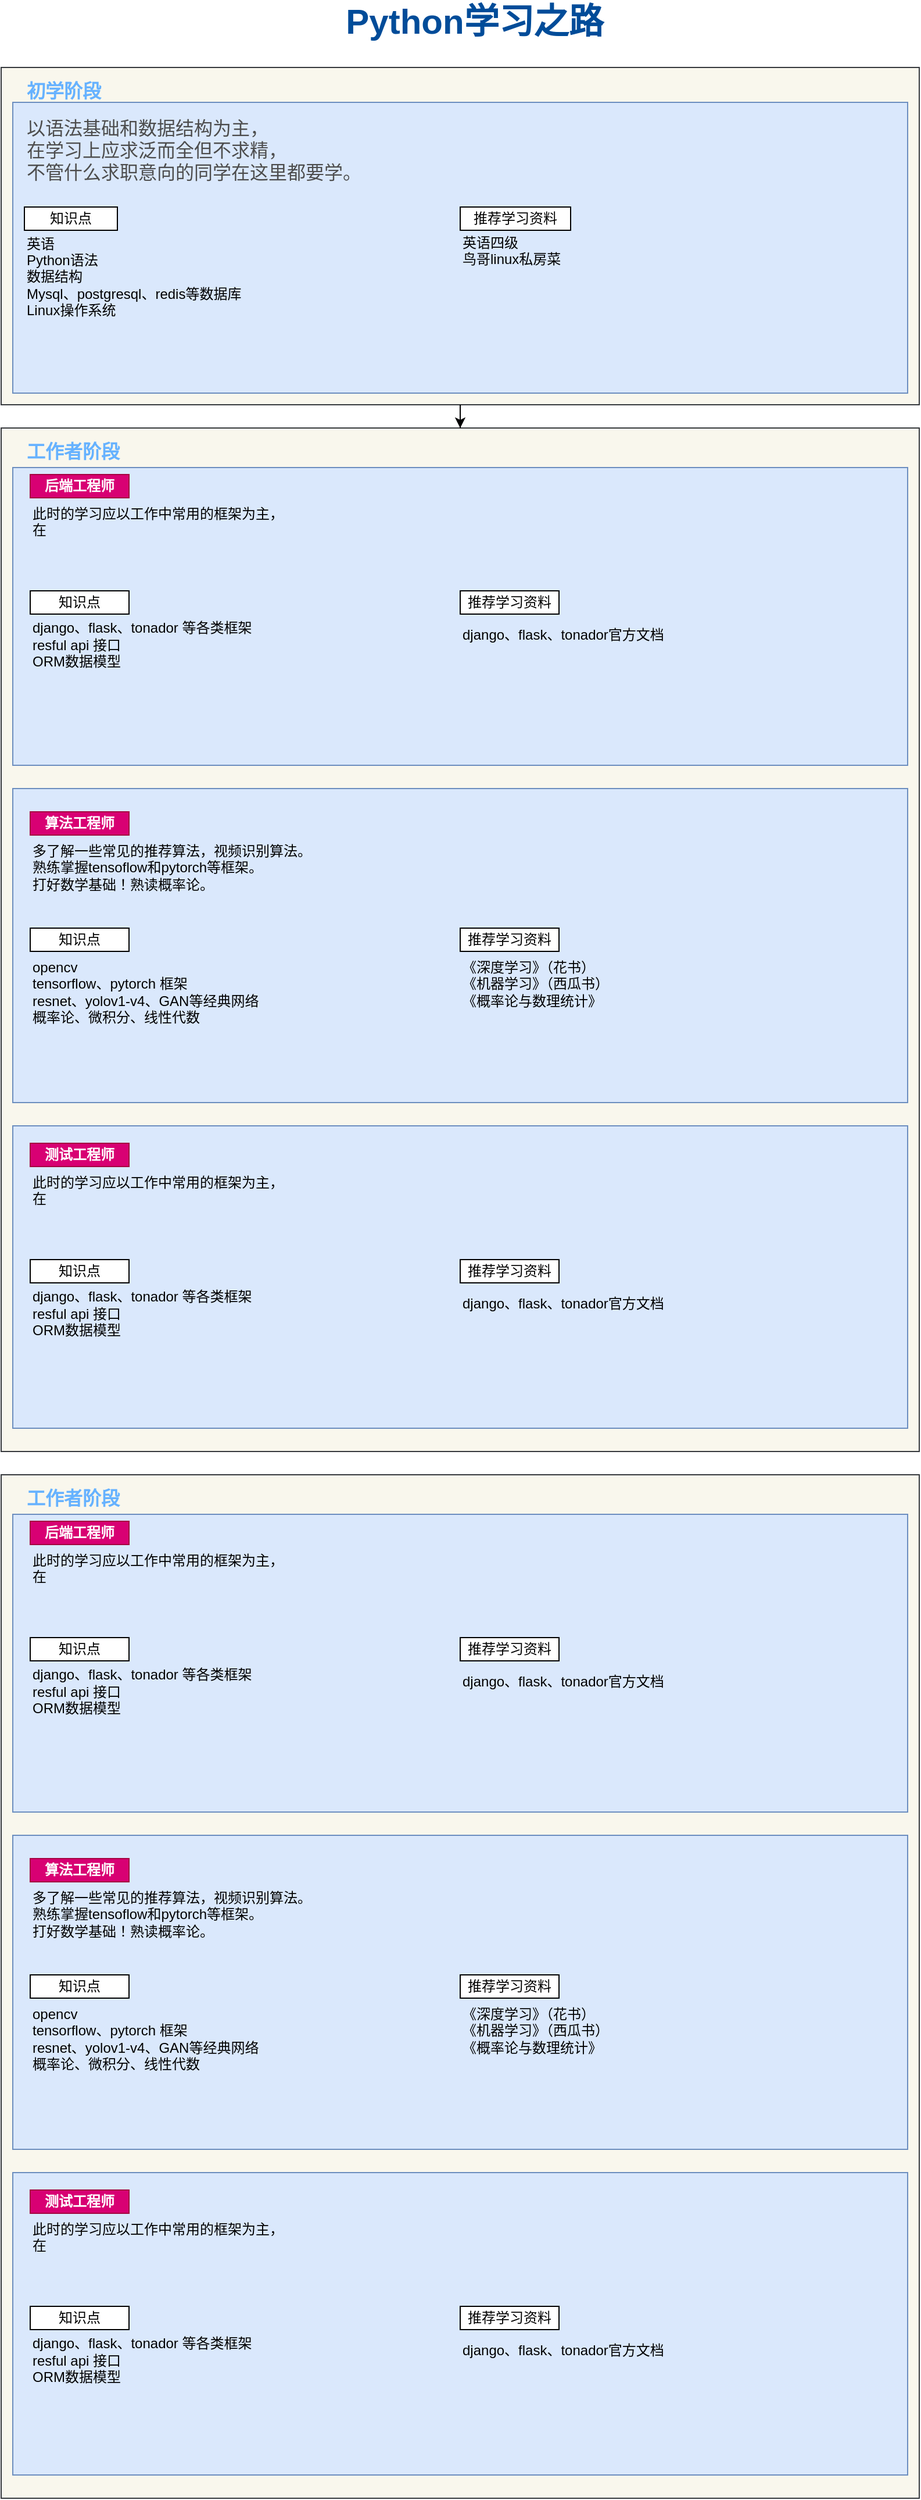<mxfile version="13.6.4" type="github">
  <diagram id="l5rkMX41A2DQlqJ6bJBF" name="Page-1">
    <mxGraphModel dx="2031" dy="1130" grid="1" gridSize="10" guides="1" tooltips="1" connect="1" arrows="1" fold="1" page="1" pageScale="1" pageWidth="850" pageHeight="1100" math="0" shadow="0">
      <root>
        <mxCell id="0" />
        <mxCell id="1" parent="0" />
        <mxCell id="UAcBqdveJcMJWKJadwkK-5" value="" style="rounded=0;whiteSpace=wrap;html=1;fillColor=#f9f7ed;strokeColor=#36393d;" vertex="1" parent="1">
          <mxGeometry x="30" y="100" width="790" height="290" as="geometry" />
        </mxCell>
        <mxCell id="UAcBqdveJcMJWKJadwkK-65" value="" style="rounded=0;whiteSpace=wrap;html=1;align=left;fillColor=#dae8fc;strokeColor=#6c8ebf;" vertex="1" parent="1">
          <mxGeometry x="40" y="130" width="770" height="250" as="geometry" />
        </mxCell>
        <mxCell id="UAcBqdveJcMJWKJadwkK-7" value="" style="rounded=0;whiteSpace=wrap;html=1;fillColor=#f9f7ed;strokeColor=#36393d;" vertex="1" parent="1">
          <mxGeometry x="30" y="410" width="790" height="880" as="geometry" />
        </mxCell>
        <mxCell id="UAcBqdveJcMJWKJadwkK-64" value="" style="rounded=0;whiteSpace=wrap;html=1;align=left;fillColor=#dae8fc;strokeColor=#6c8ebf;" vertex="1" parent="1">
          <mxGeometry x="40" y="1010" width="770" height="260" as="geometry" />
        </mxCell>
        <mxCell id="UAcBqdveJcMJWKJadwkK-63" value="" style="rounded=0;whiteSpace=wrap;html=1;align=left;fillColor=#dae8fc;strokeColor=#6c8ebf;" vertex="1" parent="1">
          <mxGeometry x="40" y="720" width="770" height="270" as="geometry" />
        </mxCell>
        <mxCell id="UAcBqdveJcMJWKJadwkK-56" value="" style="rounded=0;whiteSpace=wrap;html=1;align=left;fillColor=#dae8fc;strokeColor=#6c8ebf;" vertex="1" parent="1">
          <mxGeometry x="40" y="444" width="770" height="256" as="geometry" />
        </mxCell>
        <mxCell id="UAcBqdveJcMJWKJadwkK-58" style="edgeStyle=orthogonalEdgeStyle;rounded=0;orthogonalLoop=1;jettySize=auto;html=1;entryX=0.5;entryY=0;entryDx=0;entryDy=0;" edge="1" parent="1" source="UAcBqdveJcMJWKJadwkK-5" target="UAcBqdveJcMJWKJadwkK-7">
          <mxGeometry relative="1" as="geometry" />
        </mxCell>
        <mxCell id="UAcBqdveJcMJWKJadwkK-1" value="初学阶段" style="text;html=1;align=left;verticalAlign=middle;whiteSpace=wrap;rounded=0;fontSize=16;fontStyle=1;fontColor=#66B2FF;" vertex="1" parent="1">
          <mxGeometry x="50" y="110" width="140" height="20" as="geometry" />
        </mxCell>
        <mxCell id="UAcBqdveJcMJWKJadwkK-2" value="&lt;font size=&quot;1&quot; color=&quot;#004C99&quot;&gt;&lt;b style=&quot;font-size: 30px&quot;&gt;Python学习之路&lt;/b&gt;&lt;/font&gt;" style="text;html=1;strokeColor=none;fillColor=none;align=center;verticalAlign=middle;whiteSpace=wrap;rounded=0;" vertex="1" parent="1">
          <mxGeometry x="260" y="50" width="355" height="20" as="geometry" />
        </mxCell>
        <mxCell id="UAcBqdveJcMJWKJadwkK-3" value="&lt;p style=&quot;line-height: 120%&quot;&gt;以语法基础和数据结构为主，&lt;br&gt;在学习上应求泛而全但不求精，&lt;br&gt;不管什么求职意向的同学在这里都要学。&lt;/p&gt;" style="text;fillColor=none;align=left;verticalAlign=top;whiteSpace=wrap;rounded=0;fontSize=16;horizontal=1;labelPosition=center;verticalLabelPosition=middle;spacing=2;fontColor=#4D4D4D;labelBackgroundColor=none;spacingTop=0;fontStyle=0;html=1;" vertex="1" parent="1">
          <mxGeometry x="50" y="120" width="400" height="100" as="geometry" />
        </mxCell>
        <mxCell id="UAcBqdveJcMJWKJadwkK-6" value="知识点" style="rounded=0;whiteSpace=wrap;html=1;" vertex="1" parent="1">
          <mxGeometry x="50" y="220" width="80" height="20" as="geometry" />
        </mxCell>
        <mxCell id="UAcBqdveJcMJWKJadwkK-8" value="工作者阶段" style="text;html=1;align=left;verticalAlign=middle;whiteSpace=wrap;rounded=0;fontSize=16;fontStyle=1;fontColor=#66B2FF;" vertex="1" parent="1">
          <mxGeometry x="50" y="420" width="140" height="20" as="geometry" />
        </mxCell>
        <mxCell id="UAcBqdveJcMJWKJadwkK-12" value="推荐学习资料" style="rounded=0;whiteSpace=wrap;html=1;" vertex="1" parent="1">
          <mxGeometry x="425" y="220" width="95" height="20" as="geometry" />
        </mxCell>
        <mxCell id="UAcBqdveJcMJWKJadwkK-13" value="推荐学习资料" style="rounded=0;whiteSpace=wrap;html=1;" vertex="1" parent="1">
          <mxGeometry x="425" y="550" width="85" height="20" as="geometry" />
        </mxCell>
        <mxCell id="UAcBqdveJcMJWKJadwkK-20" value="后端工程师" style="rounded=0;whiteSpace=wrap;html=1;fillColor=#d80073;strokeColor=#A50040;fontColor=#ffffff;fontStyle=1" vertex="1" parent="1">
          <mxGeometry x="55" y="450" width="85" height="20" as="geometry" />
        </mxCell>
        <mxCell id="UAcBqdveJcMJWKJadwkK-21" value="知识点" style="rounded=0;whiteSpace=wrap;html=1;" vertex="1" parent="1">
          <mxGeometry x="55" y="550" width="85" height="20" as="geometry" />
        </mxCell>
        <mxCell id="UAcBqdveJcMJWKJadwkK-22" value="&lt;div&gt;此时的学习应以工作中常用的框架为主，&lt;/div&gt;&lt;div&gt;在&lt;br&gt;&lt;/div&gt;" style="text;html=1;strokeColor=none;fillColor=none;align=left;verticalAlign=top;whiteSpace=wrap;rounded=0;" vertex="1" parent="1">
          <mxGeometry x="55" y="470" width="375" height="60" as="geometry" />
        </mxCell>
        <mxCell id="UAcBqdveJcMJWKJadwkK-39" value="&lt;div&gt;英语四级&lt;br&gt;&lt;/div&gt;&lt;div&gt;鸟哥linux私房菜&lt;/div&gt;&lt;div&gt;&lt;br&gt;&lt;/div&gt;" style="text;strokeColor=none;fillColor=none;align=left;verticalAlign=middle;whiteSpace=wrap;rounded=0;html=1;" vertex="1" parent="1">
          <mxGeometry x="425" y="240" width="195" height="50" as="geometry" />
        </mxCell>
        <mxCell id="UAcBqdveJcMJWKJadwkK-40" value="&lt;p style=&quot;line-height: 120%&quot;&gt;英语&lt;br&gt;Python语法&lt;br&gt;数据结构&lt;br&gt;Mysql、postgresql、redis等数据库&lt;br&gt;Linux操作系统&lt;/p&gt;" style="text;strokeColor=none;fillColor=none;align=left;verticalAlign=middle;whiteSpace=wrap;rounded=0;&#xa;lineHeight=20px;labelBorderColor=none;html=1;" vertex="1" parent="1">
          <mxGeometry x="50" y="240" width="235" height="80" as="geometry" />
        </mxCell>
        <mxCell id="UAcBqdveJcMJWKJadwkK-41" value="&lt;p style=&quot;line-height: 120%&quot;&gt;django、flask、tonador 等各类框架&lt;br&gt;resful api 接口&lt;br&gt;ORM数据模型&lt;br&gt;&lt;br&gt;&lt;br&gt;&lt;br&gt;&lt;br&gt;&lt;/p&gt;" style="text;strokeColor=none;fillColor=none;align=left;verticalAlign=middle;whiteSpace=wrap;rounded=0;&#xa;lineHeight=20px;labelBorderColor=none;html=1;" vertex="1" parent="1">
          <mxGeometry x="55" y="570" width="235" height="110" as="geometry" />
        </mxCell>
        <mxCell id="UAcBqdveJcMJWKJadwkK-42" value="&lt;div&gt;django、flask、tonador官方文档&lt;/div&gt;&lt;div&gt;&lt;br&gt;&lt;/div&gt;" style="text;strokeColor=none;fillColor=none;align=left;verticalAlign=middle;whiteSpace=wrap;rounded=0;&#xa;lineHeight=20px;labelBorderColor=none;html=1;" vertex="1" parent="1">
          <mxGeometry x="425" y="570" width="235" height="50" as="geometry" />
        </mxCell>
        <mxCell id="UAcBqdveJcMJWKJadwkK-43" value="推荐学习资料" style="rounded=0;whiteSpace=wrap;html=1;" vertex="1" parent="1">
          <mxGeometry x="425" y="840" width="85" height="20" as="geometry" />
        </mxCell>
        <mxCell id="UAcBqdveJcMJWKJadwkK-44" value="算法工程师" style="rounded=0;whiteSpace=wrap;html=1;fontStyle=1;fillColor=#d80073;strokeColor=#A50040;fontColor=#ffffff;" vertex="1" parent="1">
          <mxGeometry x="55" y="740" width="85" height="20" as="geometry" />
        </mxCell>
        <mxCell id="UAcBqdveJcMJWKJadwkK-45" value="知识点" style="rounded=0;whiteSpace=wrap;html=1;" vertex="1" parent="1">
          <mxGeometry x="55" y="840" width="85" height="20" as="geometry" />
        </mxCell>
        <mxCell id="UAcBqdveJcMJWKJadwkK-46" value="&lt;div&gt;多了解一些常见的推荐算法，视频识别算法。&lt;/div&gt;&lt;div&gt;熟练掌握tensoflow和pytorch等框架。&lt;/div&gt;&lt;div&gt;打好数学基础！熟读概率论。&lt;br&gt;&lt;/div&gt;" style="text;html=1;strokeColor=none;fillColor=none;align=left;verticalAlign=top;whiteSpace=wrap;rounded=0;" vertex="1" parent="1">
          <mxGeometry x="55" y="760" width="375" height="80" as="geometry" />
        </mxCell>
        <mxCell id="UAcBqdveJcMJWKJadwkK-47" value="&lt;div&gt;opencv&lt;/div&gt;&lt;div&gt;tensorflow、pytorch 框架&lt;br&gt;&lt;/div&gt;&lt;div&gt;resnet、yolov1-v4、GAN等经典网络&lt;/div&gt;&lt;div&gt;概率论、微积分、线性代数&lt;br&gt;&lt;/div&gt;" style="text;strokeColor=none;fillColor=none;align=left;verticalAlign=top;whiteSpace=wrap;rounded=0;&#xa;lineHeight=20px;labelBorderColor=none;html=1;" vertex="1" parent="1">
          <mxGeometry x="55" y="860" width="205" height="80" as="geometry" />
        </mxCell>
        <mxCell id="UAcBqdveJcMJWKJadwkK-48" value="&lt;div&gt;《深度学习》（花书）&lt;/div&gt;&lt;div&gt;《机器学习》（西瓜书）&lt;/div&gt;&lt;div&gt;《概率论与数理统计》&lt;br&gt;&lt;/div&gt;" style="text;strokeColor=none;fillColor=none;align=left;verticalAlign=top;whiteSpace=wrap;rounded=0;&#xa;lineHeight=20px;labelBorderColor=none;html=1;" vertex="1" parent="1">
          <mxGeometry x="425" y="860" width="235" height="80" as="geometry" />
        </mxCell>
        <mxCell id="UAcBqdveJcMJWKJadwkK-49" value="推荐学习资料" style="rounded=0;whiteSpace=wrap;html=1;" vertex="1" parent="1">
          <mxGeometry x="425" y="1125" width="85" height="20" as="geometry" />
        </mxCell>
        <mxCell id="UAcBqdveJcMJWKJadwkK-50" value="测试工程师" style="rounded=0;whiteSpace=wrap;html=1;fillColor=#d80073;strokeColor=#A50040;fontColor=#ffffff;fontStyle=1" vertex="1" parent="1">
          <mxGeometry x="55" y="1025" width="85" height="20" as="geometry" />
        </mxCell>
        <mxCell id="UAcBqdveJcMJWKJadwkK-51" value="知识点" style="rounded=0;whiteSpace=wrap;html=1;" vertex="1" parent="1">
          <mxGeometry x="55" y="1125" width="85" height="20" as="geometry" />
        </mxCell>
        <mxCell id="UAcBqdveJcMJWKJadwkK-52" value="&lt;div&gt;此时的学习应以工作中常用的框架为主，&lt;/div&gt;&lt;div&gt;在&lt;br&gt;&lt;/div&gt;" style="text;html=1;strokeColor=none;fillColor=none;align=left;verticalAlign=top;whiteSpace=wrap;rounded=0;" vertex="1" parent="1">
          <mxGeometry x="55" y="1045" width="375" height="60" as="geometry" />
        </mxCell>
        <mxCell id="UAcBqdveJcMJWKJadwkK-53" value="&lt;p style=&quot;line-height: 120%&quot;&gt;django、flask、tonador 等各类框架&lt;br&gt;resful api 接口&lt;br&gt;ORM数据模型&lt;br&gt;&lt;br&gt;&lt;br&gt;&lt;br&gt;&lt;br&gt;&lt;/p&gt;" style="text;strokeColor=none;fillColor=none;align=left;verticalAlign=middle;whiteSpace=wrap;rounded=0;&#xa;lineHeight=20px;labelBorderColor=none;html=1;" vertex="1" parent="1">
          <mxGeometry x="55" y="1145" width="235" height="110" as="geometry" />
        </mxCell>
        <mxCell id="UAcBqdveJcMJWKJadwkK-54" value="&lt;div&gt;django、flask、tonador官方文档&lt;/div&gt;&lt;div&gt;&lt;br&gt;&lt;/div&gt;" style="text;strokeColor=none;fillColor=none;align=left;verticalAlign=middle;whiteSpace=wrap;rounded=0;&#xa;lineHeight=20px;labelBorderColor=none;html=1;" vertex="1" parent="1">
          <mxGeometry x="425" y="1145" width="235" height="50" as="geometry" />
        </mxCell>
        <mxCell id="UAcBqdveJcMJWKJadwkK-114" value="" style="rounded=0;whiteSpace=wrap;html=1;fillColor=#f9f7ed;strokeColor=#36393d;" vertex="1" parent="1">
          <mxGeometry x="30" y="1310" width="790" height="880" as="geometry" />
        </mxCell>
        <mxCell id="UAcBqdveJcMJWKJadwkK-115" value="" style="rounded=0;whiteSpace=wrap;html=1;align=left;fillColor=#dae8fc;strokeColor=#6c8ebf;" vertex="1" parent="1">
          <mxGeometry x="40" y="1910" width="770" height="260" as="geometry" />
        </mxCell>
        <mxCell id="UAcBqdveJcMJWKJadwkK-116" value="" style="rounded=0;whiteSpace=wrap;html=1;align=left;fillColor=#dae8fc;strokeColor=#6c8ebf;" vertex="1" parent="1">
          <mxGeometry x="40" y="1620" width="770" height="270" as="geometry" />
        </mxCell>
        <mxCell id="UAcBqdveJcMJWKJadwkK-117" value="" style="rounded=0;whiteSpace=wrap;html=1;align=left;fillColor=#dae8fc;strokeColor=#6c8ebf;" vertex="1" parent="1">
          <mxGeometry x="40" y="1344" width="770" height="256" as="geometry" />
        </mxCell>
        <mxCell id="UAcBqdveJcMJWKJadwkK-118" value="工作者阶段" style="text;html=1;align=left;verticalAlign=middle;whiteSpace=wrap;rounded=0;fontSize=16;fontStyle=1;fontColor=#66B2FF;" vertex="1" parent="1">
          <mxGeometry x="50" y="1320" width="140" height="20" as="geometry" />
        </mxCell>
        <mxCell id="UAcBqdveJcMJWKJadwkK-119" value="推荐学习资料" style="rounded=0;whiteSpace=wrap;html=1;" vertex="1" parent="1">
          <mxGeometry x="425" y="1450" width="85" height="20" as="geometry" />
        </mxCell>
        <mxCell id="UAcBqdveJcMJWKJadwkK-120" value="后端工程师" style="rounded=0;whiteSpace=wrap;html=1;fillColor=#d80073;strokeColor=#A50040;fontColor=#ffffff;fontStyle=1" vertex="1" parent="1">
          <mxGeometry x="55" y="1350" width="85" height="20" as="geometry" />
        </mxCell>
        <mxCell id="UAcBqdveJcMJWKJadwkK-121" value="知识点" style="rounded=0;whiteSpace=wrap;html=1;" vertex="1" parent="1">
          <mxGeometry x="55" y="1450" width="85" height="20" as="geometry" />
        </mxCell>
        <mxCell id="UAcBqdveJcMJWKJadwkK-122" value="&lt;div&gt;此时的学习应以工作中常用的框架为主，&lt;/div&gt;&lt;div&gt;在&lt;br&gt;&lt;/div&gt;" style="text;html=1;strokeColor=none;fillColor=none;align=left;verticalAlign=top;whiteSpace=wrap;rounded=0;" vertex="1" parent="1">
          <mxGeometry x="55" y="1370" width="375" height="60" as="geometry" />
        </mxCell>
        <mxCell id="UAcBqdveJcMJWKJadwkK-123" value="&lt;p style=&quot;line-height: 120%&quot;&gt;django、flask、tonador 等各类框架&lt;br&gt;resful api 接口&lt;br&gt;ORM数据模型&lt;br&gt;&lt;br&gt;&lt;br&gt;&lt;br&gt;&lt;br&gt;&lt;/p&gt;" style="text;strokeColor=none;fillColor=none;align=left;verticalAlign=middle;whiteSpace=wrap;rounded=0;&#xa;lineHeight=20px;labelBorderColor=none;html=1;" vertex="1" parent="1">
          <mxGeometry x="55" y="1470" width="235" height="110" as="geometry" />
        </mxCell>
        <mxCell id="UAcBqdveJcMJWKJadwkK-124" value="&lt;div&gt;django、flask、tonador官方文档&lt;/div&gt;&lt;div&gt;&lt;br&gt;&lt;/div&gt;" style="text;strokeColor=none;fillColor=none;align=left;verticalAlign=middle;whiteSpace=wrap;rounded=0;&#xa;lineHeight=20px;labelBorderColor=none;html=1;" vertex="1" parent="1">
          <mxGeometry x="425" y="1470" width="235" height="50" as="geometry" />
        </mxCell>
        <mxCell id="UAcBqdveJcMJWKJadwkK-125" value="推荐学习资料" style="rounded=0;whiteSpace=wrap;html=1;" vertex="1" parent="1">
          <mxGeometry x="425" y="1740" width="85" height="20" as="geometry" />
        </mxCell>
        <mxCell id="UAcBqdveJcMJWKJadwkK-126" value="算法工程师" style="rounded=0;whiteSpace=wrap;html=1;fontStyle=1;fillColor=#d80073;strokeColor=#A50040;fontColor=#ffffff;" vertex="1" parent="1">
          <mxGeometry x="55" y="1640" width="85" height="20" as="geometry" />
        </mxCell>
        <mxCell id="UAcBqdveJcMJWKJadwkK-127" value="知识点" style="rounded=0;whiteSpace=wrap;html=1;" vertex="1" parent="1">
          <mxGeometry x="55" y="1740" width="85" height="20" as="geometry" />
        </mxCell>
        <mxCell id="UAcBqdveJcMJWKJadwkK-128" value="&lt;div&gt;多了解一些常见的推荐算法，视频识别算法。&lt;/div&gt;&lt;div&gt;熟练掌握tensoflow和pytorch等框架。&lt;/div&gt;&lt;div&gt;打好数学基础！熟读概率论。&lt;br&gt;&lt;/div&gt;" style="text;html=1;strokeColor=none;fillColor=none;align=left;verticalAlign=top;whiteSpace=wrap;rounded=0;" vertex="1" parent="1">
          <mxGeometry x="55" y="1660" width="375" height="80" as="geometry" />
        </mxCell>
        <mxCell id="UAcBqdveJcMJWKJadwkK-129" value="&lt;div&gt;opencv&lt;/div&gt;&lt;div&gt;tensorflow、pytorch 框架&lt;br&gt;&lt;/div&gt;&lt;div&gt;resnet、yolov1-v4、GAN等经典网络&lt;/div&gt;&lt;div&gt;概率论、微积分、线性代数&lt;br&gt;&lt;/div&gt;" style="text;strokeColor=none;fillColor=none;align=left;verticalAlign=top;whiteSpace=wrap;rounded=0;&#xa;lineHeight=20px;labelBorderColor=none;html=1;" vertex="1" parent="1">
          <mxGeometry x="55" y="1760" width="205" height="80" as="geometry" />
        </mxCell>
        <mxCell id="UAcBqdveJcMJWKJadwkK-130" value="&lt;div&gt;《深度学习》（花书）&lt;/div&gt;&lt;div&gt;《机器学习》（西瓜书）&lt;/div&gt;&lt;div&gt;《概率论与数理统计》&lt;br&gt;&lt;/div&gt;" style="text;strokeColor=none;fillColor=none;align=left;verticalAlign=top;whiteSpace=wrap;rounded=0;&#xa;lineHeight=20px;labelBorderColor=none;html=1;" vertex="1" parent="1">
          <mxGeometry x="425" y="1760" width="235" height="80" as="geometry" />
        </mxCell>
        <mxCell id="UAcBqdveJcMJWKJadwkK-131" value="推荐学习资料" style="rounded=0;whiteSpace=wrap;html=1;" vertex="1" parent="1">
          <mxGeometry x="425" y="2025" width="85" height="20" as="geometry" />
        </mxCell>
        <mxCell id="UAcBqdveJcMJWKJadwkK-132" value="测试工程师" style="rounded=0;whiteSpace=wrap;html=1;fillColor=#d80073;strokeColor=#A50040;fontColor=#ffffff;fontStyle=1" vertex="1" parent="1">
          <mxGeometry x="55" y="1925" width="85" height="20" as="geometry" />
        </mxCell>
        <mxCell id="UAcBqdveJcMJWKJadwkK-133" value="知识点" style="rounded=0;whiteSpace=wrap;html=1;" vertex="1" parent="1">
          <mxGeometry x="55" y="2025" width="85" height="20" as="geometry" />
        </mxCell>
        <mxCell id="UAcBqdveJcMJWKJadwkK-134" value="&lt;div&gt;此时的学习应以工作中常用的框架为主，&lt;/div&gt;&lt;div&gt;在&lt;br&gt;&lt;/div&gt;" style="text;html=1;strokeColor=none;fillColor=none;align=left;verticalAlign=top;whiteSpace=wrap;rounded=0;" vertex="1" parent="1">
          <mxGeometry x="55" y="1945" width="375" height="60" as="geometry" />
        </mxCell>
        <mxCell id="UAcBqdveJcMJWKJadwkK-135" value="&lt;p style=&quot;line-height: 120%&quot;&gt;django、flask、tonador 等各类框架&lt;br&gt;resful api 接口&lt;br&gt;ORM数据模型&lt;br&gt;&lt;br&gt;&lt;br&gt;&lt;br&gt;&lt;br&gt;&lt;/p&gt;" style="text;strokeColor=none;fillColor=none;align=left;verticalAlign=middle;whiteSpace=wrap;rounded=0;&#xa;lineHeight=20px;labelBorderColor=none;html=1;" vertex="1" parent="1">
          <mxGeometry x="55" y="2045" width="235" height="110" as="geometry" />
        </mxCell>
        <mxCell id="UAcBqdveJcMJWKJadwkK-136" value="&lt;div&gt;django、flask、tonador官方文档&lt;/div&gt;&lt;div&gt;&lt;br&gt;&lt;/div&gt;" style="text;strokeColor=none;fillColor=none;align=left;verticalAlign=middle;whiteSpace=wrap;rounded=0;&#xa;lineHeight=20px;labelBorderColor=none;html=1;" vertex="1" parent="1">
          <mxGeometry x="425" y="2045" width="235" height="50" as="geometry" />
        </mxCell>
      </root>
    </mxGraphModel>
  </diagram>
</mxfile>
